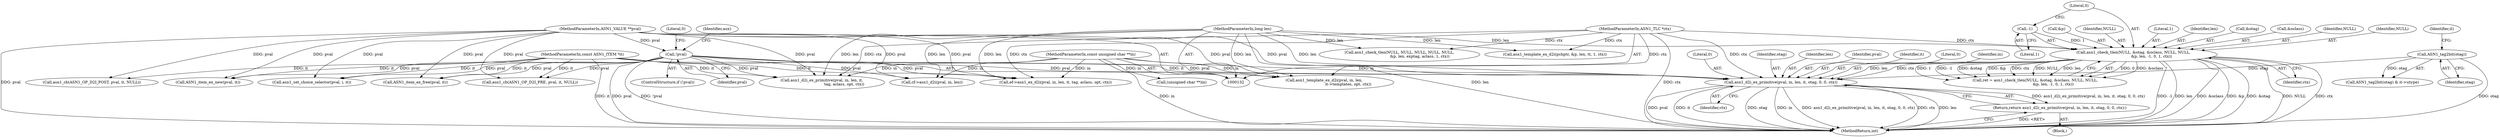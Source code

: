 digraph "0_openssl_b717b083073b6cacc0a5e2397b661678aff7ae7f@pointer" {
"1000311" [label="(Call,asn1_d2i_ex_primitive(pval, in, len, it, otag, 0, 0, ctx))"];
"1000184" [label="(Call,!pval)"];
"1000133" [label="(MethodParameterIn,ASN1_VALUE **pval)"];
"1000134" [label="(MethodParameterIn,const unsigned char **in)"];
"1000254" [label="(Call,asn1_check_tlen(NULL, &otag, &oclass, NULL, NULL,\n                              &p, len, -1, 0, 1, ctx))"];
"1000135" [label="(MethodParameterIn,long len)"];
"1000265" [label="(Call,-1)"];
"1000140" [label="(MethodParameterIn,ASN1_TLC *ctx)"];
"1000136" [label="(MethodParameterIn,const ASN1_ITEM *it)"];
"1000295" [label="(Call,ASN1_tag2bit(otag))"];
"1000310" [label="(Return,return asn1_d2i_ex_primitive(pval, in, len, it, otag, 0, 0, ctx);)"];
"1000268" [label="(Literal,1)"];
"1000265" [label="(Call,-1)"];
"1000519" [label="(Call,ASN1_item_ex_free(pval, it))"];
"1000184" [label="(Call,!pval)"];
"1000529" [label="(Call,asn1_set_choice_selector(pval, i, it))"];
"1000312" [label="(Identifier,pval)"];
"1000267" [label="(Literal,0)"];
"1000461" [label="(Call,asn1_cb(ASN1_OP_D2I_PRE, pval, it, NULL))"];
"1000315" [label="(Identifier,it)"];
"1000237" [label="(Call,asn1_d2i_ex_primitive(pval, in, len, it,\n                                     tag, aclass, opt, ctx))"];
"1000435" [label="(Call,cf->asn1_d2i(pval, in, len))"];
"1000264" [label="(Identifier,len)"];
"1000136" [label="(MethodParameterIn,const ASN1_ITEM *it)"];
"1000298" [label="(Identifier,it)"];
"1000295" [label="(Call,ASN1_tag2bit(otag))"];
"1000266" [label="(Literal,1)"];
"1000873" [label="(MethodReturn,int)"];
"1000256" [label="(Call,&otag)"];
"1000311" [label="(Call,asn1_d2i_ex_primitive(pval, in, len, it, otag, 0, 0, ctx))"];
"1000133" [label="(MethodParameterIn,ASN1_VALUE **pval)"];
"1000258" [label="(Call,&oclass)"];
"1000207" [label="(Block,)"];
"1000319" [label="(Identifier,ctx)"];
"1000255" [label="(Identifier,NULL)"];
"1000135" [label="(MethodParameterIn,long len)"];
"1000190" [label="(Identifier,aux)"];
"1000254" [label="(Call,asn1_check_tlen(NULL, &otag, &oclass, NULL, NULL,\n                              &p, len, -1, 0, 1, ctx))"];
"1000260" [label="(Identifier,NULL)"];
"1000541" [label="(Call,asn1_cb(ASN1_OP_D2I_POST, pval, it, NULL))"];
"1000262" [label="(Call,&p)"];
"1000187" [label="(Literal,0)"];
"1000483" [label="(Call,asn1_template_ex_d2i(pchptr, &p, len, tt, 1, ctx))"];
"1000318" [label="(Literal,0)"];
"1000227" [label="(Call,asn1_template_ex_d2i(pval, in, len,\n                                        it->templates, opt, ctx))"];
"1000269" [label="(Identifier,ctx)"];
"1000366" [label="(Call,asn1_check_tlen(NULL, NULL, NULL, NULL, NULL,\n                                  &p, len, exptag, aclass, 1, ctx))"];
"1000294" [label="(Call,ASN1_tag2bit(otag) & it->utype)"];
"1000183" [label="(ControlStructure,if (!pval))"];
"1000310" [label="(Return,return asn1_d2i_ex_primitive(pval, in, len, it, otag, 0, 0, ctx);)"];
"1000313" [label="(Identifier,in)"];
"1000317" [label="(Literal,0)"];
"1000185" [label="(Identifier,pval)"];
"1000261" [label="(Identifier,NULL)"];
"1000404" [label="(Call,(unsigned char **)in)"];
"1000134" [label="(MethodParameterIn,const unsigned char **in)"];
"1000252" [label="(Call,ret = asn1_check_tlen(NULL, &otag, &oclass, NULL, NULL,\n                              &p, len, -1, 0, 1, ctx))"];
"1000296" [label="(Identifier,otag)"];
"1000316" [label="(Identifier,otag)"];
"1000473" [label="(Call,ASN1_item_ex_new(pval, it))"];
"1000314" [label="(Identifier,len)"];
"1000140" [label="(MethodParameterIn,ASN1_TLC *ctx)"];
"1000327" [label="(Call,ef->asn1_ex_d2i(pval, in, len, it, tag, aclass, opt, ctx))"];
"1000311" -> "1000310"  [label="AST: "];
"1000311" -> "1000319"  [label="CFG: "];
"1000312" -> "1000311"  [label="AST: "];
"1000313" -> "1000311"  [label="AST: "];
"1000314" -> "1000311"  [label="AST: "];
"1000315" -> "1000311"  [label="AST: "];
"1000316" -> "1000311"  [label="AST: "];
"1000317" -> "1000311"  [label="AST: "];
"1000318" -> "1000311"  [label="AST: "];
"1000319" -> "1000311"  [label="AST: "];
"1000310" -> "1000311"  [label="CFG: "];
"1000311" -> "1000873"  [label="DDG: pval"];
"1000311" -> "1000873"  [label="DDG: it"];
"1000311" -> "1000873"  [label="DDG: otag"];
"1000311" -> "1000873"  [label="DDG: in"];
"1000311" -> "1000873"  [label="DDG: asn1_d2i_ex_primitive(pval, in, len, it, otag, 0, 0, ctx)"];
"1000311" -> "1000873"  [label="DDG: ctx"];
"1000311" -> "1000873"  [label="DDG: len"];
"1000311" -> "1000310"  [label="DDG: asn1_d2i_ex_primitive(pval, in, len, it, otag, 0, 0, ctx)"];
"1000184" -> "1000311"  [label="DDG: pval"];
"1000133" -> "1000311"  [label="DDG: pval"];
"1000134" -> "1000311"  [label="DDG: in"];
"1000254" -> "1000311"  [label="DDG: len"];
"1000254" -> "1000311"  [label="DDG: ctx"];
"1000135" -> "1000311"  [label="DDG: len"];
"1000136" -> "1000311"  [label="DDG: it"];
"1000295" -> "1000311"  [label="DDG: otag"];
"1000140" -> "1000311"  [label="DDG: ctx"];
"1000184" -> "1000183"  [label="AST: "];
"1000184" -> "1000185"  [label="CFG: "];
"1000185" -> "1000184"  [label="AST: "];
"1000187" -> "1000184"  [label="CFG: "];
"1000190" -> "1000184"  [label="CFG: "];
"1000184" -> "1000873"  [label="DDG: pval"];
"1000184" -> "1000873"  [label="DDG: !pval"];
"1000133" -> "1000184"  [label="DDG: pval"];
"1000184" -> "1000227"  [label="DDG: pval"];
"1000184" -> "1000237"  [label="DDG: pval"];
"1000184" -> "1000327"  [label="DDG: pval"];
"1000184" -> "1000435"  [label="DDG: pval"];
"1000184" -> "1000461"  [label="DDG: pval"];
"1000184" -> "1000473"  [label="DDG: pval"];
"1000184" -> "1000519"  [label="DDG: pval"];
"1000184" -> "1000529"  [label="DDG: pval"];
"1000133" -> "1000132"  [label="AST: "];
"1000133" -> "1000873"  [label="DDG: pval"];
"1000133" -> "1000227"  [label="DDG: pval"];
"1000133" -> "1000237"  [label="DDG: pval"];
"1000133" -> "1000327"  [label="DDG: pval"];
"1000133" -> "1000435"  [label="DDG: pval"];
"1000133" -> "1000461"  [label="DDG: pval"];
"1000133" -> "1000473"  [label="DDG: pval"];
"1000133" -> "1000519"  [label="DDG: pval"];
"1000133" -> "1000529"  [label="DDG: pval"];
"1000133" -> "1000541"  [label="DDG: pval"];
"1000134" -> "1000132"  [label="AST: "];
"1000134" -> "1000873"  [label="DDG: in"];
"1000134" -> "1000227"  [label="DDG: in"];
"1000134" -> "1000237"  [label="DDG: in"];
"1000134" -> "1000327"  [label="DDG: in"];
"1000134" -> "1000404"  [label="DDG: in"];
"1000134" -> "1000435"  [label="DDG: in"];
"1000254" -> "1000252"  [label="AST: "];
"1000254" -> "1000269"  [label="CFG: "];
"1000255" -> "1000254"  [label="AST: "];
"1000256" -> "1000254"  [label="AST: "];
"1000258" -> "1000254"  [label="AST: "];
"1000260" -> "1000254"  [label="AST: "];
"1000261" -> "1000254"  [label="AST: "];
"1000262" -> "1000254"  [label="AST: "];
"1000264" -> "1000254"  [label="AST: "];
"1000265" -> "1000254"  [label="AST: "];
"1000267" -> "1000254"  [label="AST: "];
"1000268" -> "1000254"  [label="AST: "];
"1000269" -> "1000254"  [label="AST: "];
"1000252" -> "1000254"  [label="CFG: "];
"1000254" -> "1000873"  [label="DDG: NULL"];
"1000254" -> "1000873"  [label="DDG: ctx"];
"1000254" -> "1000873"  [label="DDG: -1"];
"1000254" -> "1000873"  [label="DDG: len"];
"1000254" -> "1000873"  [label="DDG: &oclass"];
"1000254" -> "1000873"  [label="DDG: &p"];
"1000254" -> "1000873"  [label="DDG: &otag"];
"1000254" -> "1000252"  [label="DDG: 0"];
"1000254" -> "1000252"  [label="DDG: &oclass"];
"1000254" -> "1000252"  [label="DDG: 1"];
"1000254" -> "1000252"  [label="DDG: -1"];
"1000254" -> "1000252"  [label="DDG: &otag"];
"1000254" -> "1000252"  [label="DDG: &p"];
"1000254" -> "1000252"  [label="DDG: ctx"];
"1000254" -> "1000252"  [label="DDG: NULL"];
"1000254" -> "1000252"  [label="DDG: len"];
"1000135" -> "1000254"  [label="DDG: len"];
"1000265" -> "1000254"  [label="DDG: 1"];
"1000140" -> "1000254"  [label="DDG: ctx"];
"1000135" -> "1000132"  [label="AST: "];
"1000135" -> "1000873"  [label="DDG: len"];
"1000135" -> "1000227"  [label="DDG: len"];
"1000135" -> "1000237"  [label="DDG: len"];
"1000135" -> "1000327"  [label="DDG: len"];
"1000135" -> "1000366"  [label="DDG: len"];
"1000135" -> "1000435"  [label="DDG: len"];
"1000135" -> "1000483"  [label="DDG: len"];
"1000265" -> "1000266"  [label="CFG: "];
"1000266" -> "1000265"  [label="AST: "];
"1000267" -> "1000265"  [label="CFG: "];
"1000140" -> "1000132"  [label="AST: "];
"1000140" -> "1000873"  [label="DDG: ctx"];
"1000140" -> "1000227"  [label="DDG: ctx"];
"1000140" -> "1000237"  [label="DDG: ctx"];
"1000140" -> "1000327"  [label="DDG: ctx"];
"1000140" -> "1000366"  [label="DDG: ctx"];
"1000140" -> "1000483"  [label="DDG: ctx"];
"1000136" -> "1000132"  [label="AST: "];
"1000136" -> "1000873"  [label="DDG: it"];
"1000136" -> "1000237"  [label="DDG: it"];
"1000136" -> "1000327"  [label="DDG: it"];
"1000136" -> "1000461"  [label="DDG: it"];
"1000136" -> "1000473"  [label="DDG: it"];
"1000136" -> "1000519"  [label="DDG: it"];
"1000136" -> "1000529"  [label="DDG: it"];
"1000136" -> "1000541"  [label="DDG: it"];
"1000295" -> "1000294"  [label="AST: "];
"1000295" -> "1000296"  [label="CFG: "];
"1000296" -> "1000295"  [label="AST: "];
"1000298" -> "1000295"  [label="CFG: "];
"1000295" -> "1000873"  [label="DDG: otag"];
"1000295" -> "1000294"  [label="DDG: otag"];
"1000310" -> "1000207"  [label="AST: "];
"1000873" -> "1000310"  [label="CFG: "];
"1000310" -> "1000873"  [label="DDG: <RET>"];
}
